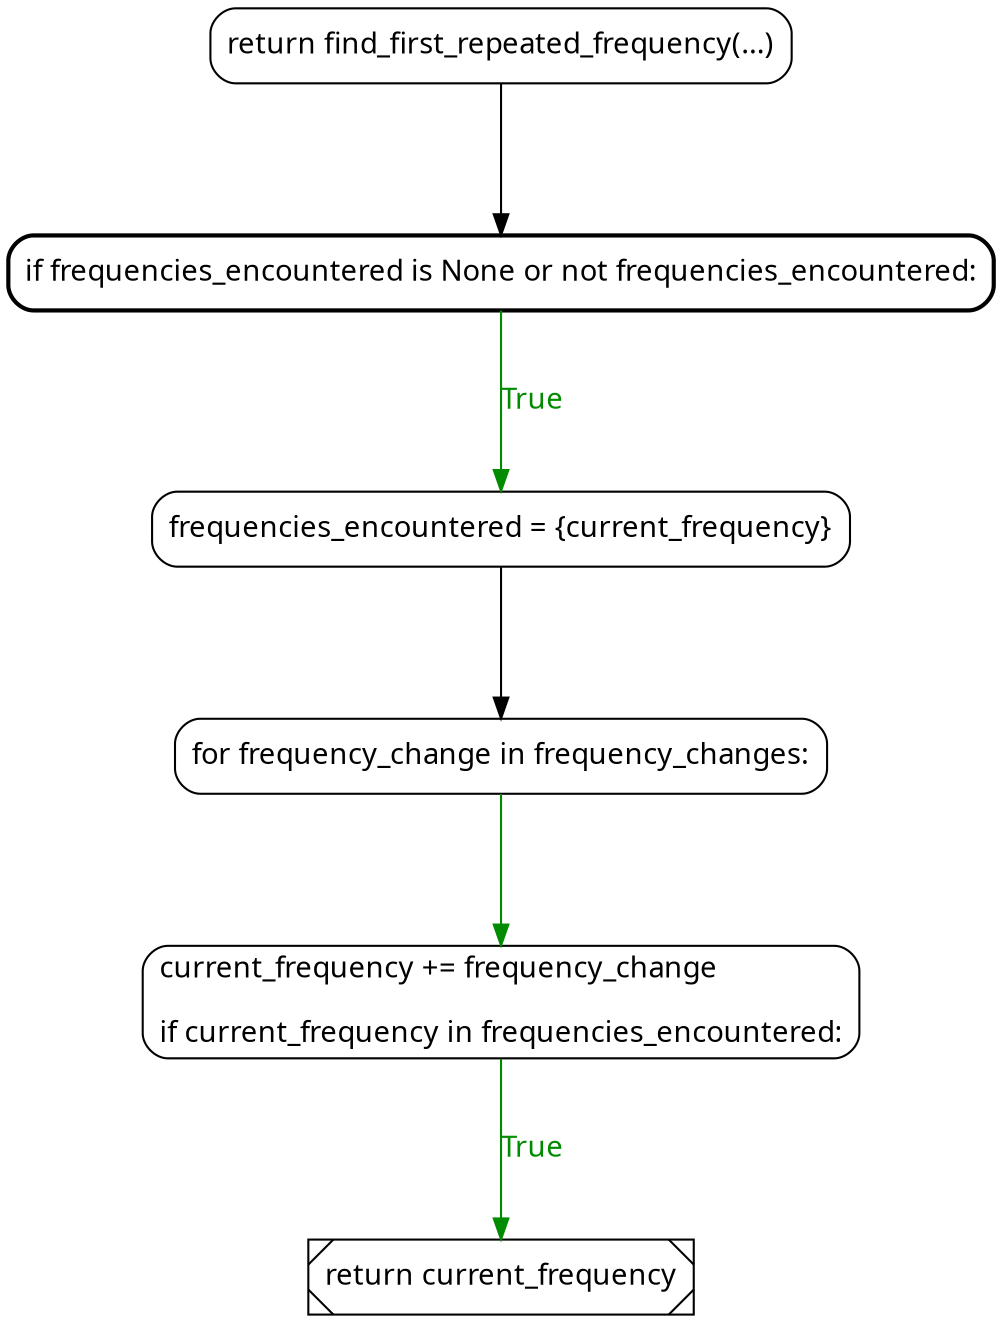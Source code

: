 strict digraph 1 {
    ranksep="1.0";
    node[shape="box",style="rounded",fontname="FiraCode Nerd Font"];
    edge[fontname="FiraCode Nerd Font"];
    4[label="return find_first_repeated_frequency(...)"];
    1[label="if frequencies_encountered is None or not frequencies_encountered:",style="rounded, bold"];
    3[label="frequencies_encountered = {current_frequency}"];
    2[label="for frequency_change in frequency_changes:"];
    5[label="current_frequency += frequency_change\l\lif current_frequency in frequencies_encountered:\l"];
    7[label="return current_frequency",style="diagonals"];
    4 -> 1 ;
    1 -> 3 [label="True",color=green4,fontcolor=green4];
    3 -> 2 ;
    2 -> 5 [color=green4,fontcolor=green4];
    5 -> 7 [label="True",color=green4,fontcolor=green4];
}